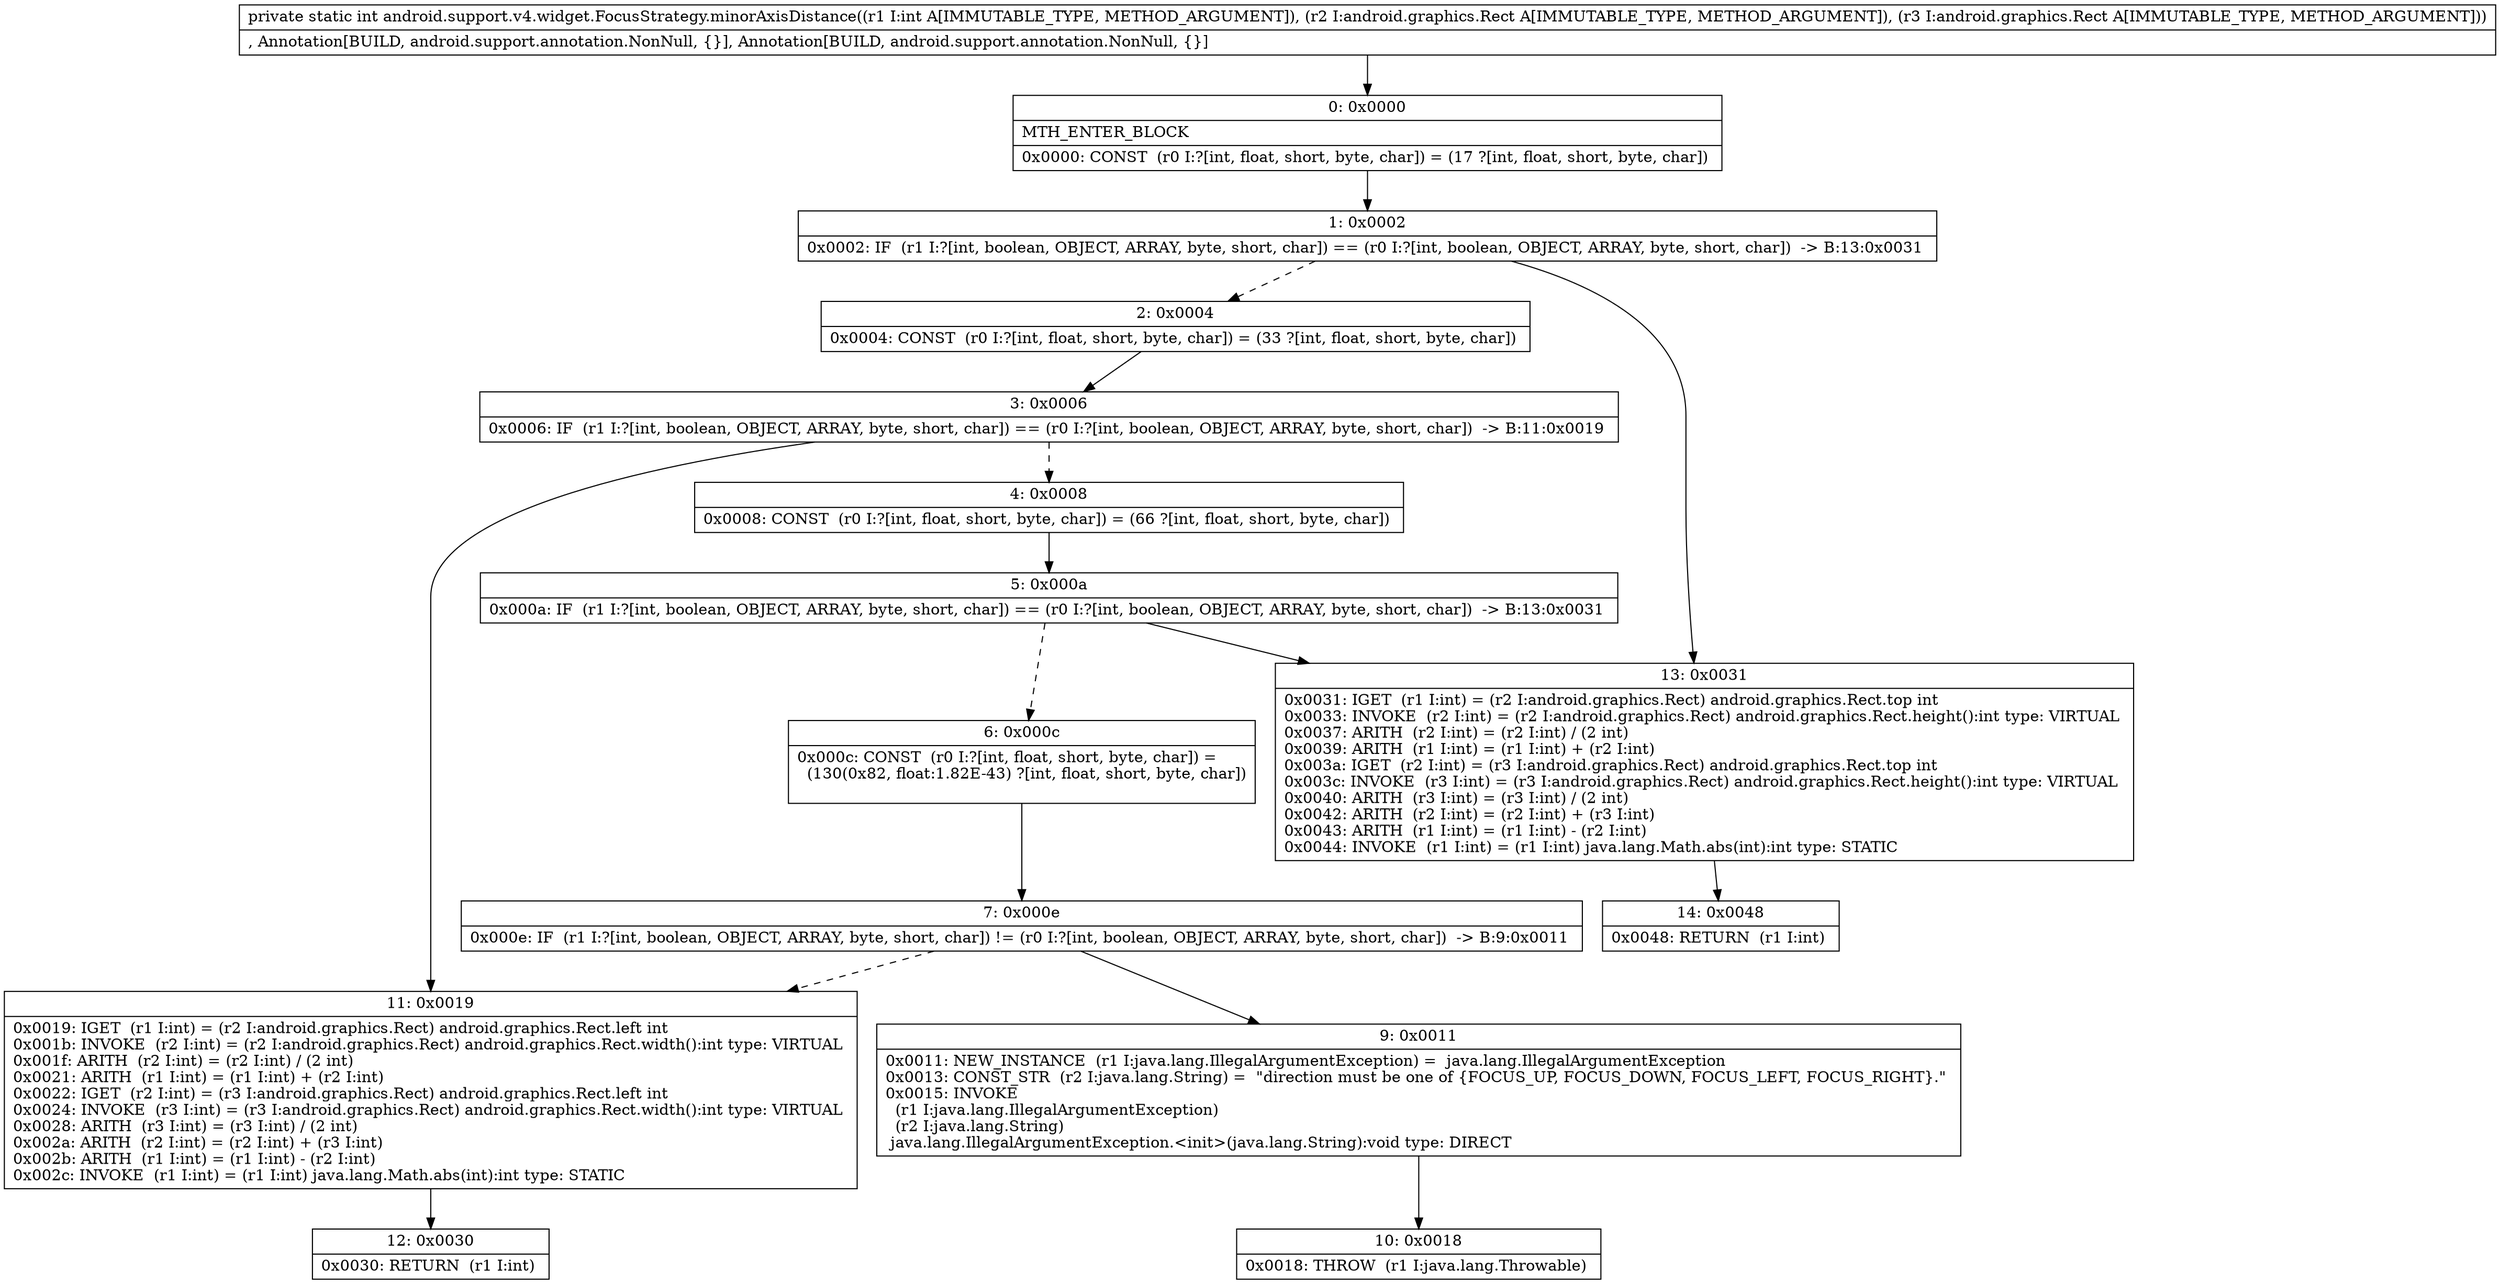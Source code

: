 digraph "CFG forandroid.support.v4.widget.FocusStrategy.minorAxisDistance(ILandroid\/graphics\/Rect;Landroid\/graphics\/Rect;)I" {
Node_0 [shape=record,label="{0\:\ 0x0000|MTH_ENTER_BLOCK\l|0x0000: CONST  (r0 I:?[int, float, short, byte, char]) = (17 ?[int, float, short, byte, char]) \l}"];
Node_1 [shape=record,label="{1\:\ 0x0002|0x0002: IF  (r1 I:?[int, boolean, OBJECT, ARRAY, byte, short, char]) == (r0 I:?[int, boolean, OBJECT, ARRAY, byte, short, char])  \-\> B:13:0x0031 \l}"];
Node_2 [shape=record,label="{2\:\ 0x0004|0x0004: CONST  (r0 I:?[int, float, short, byte, char]) = (33 ?[int, float, short, byte, char]) \l}"];
Node_3 [shape=record,label="{3\:\ 0x0006|0x0006: IF  (r1 I:?[int, boolean, OBJECT, ARRAY, byte, short, char]) == (r0 I:?[int, boolean, OBJECT, ARRAY, byte, short, char])  \-\> B:11:0x0019 \l}"];
Node_4 [shape=record,label="{4\:\ 0x0008|0x0008: CONST  (r0 I:?[int, float, short, byte, char]) = (66 ?[int, float, short, byte, char]) \l}"];
Node_5 [shape=record,label="{5\:\ 0x000a|0x000a: IF  (r1 I:?[int, boolean, OBJECT, ARRAY, byte, short, char]) == (r0 I:?[int, boolean, OBJECT, ARRAY, byte, short, char])  \-\> B:13:0x0031 \l}"];
Node_6 [shape=record,label="{6\:\ 0x000c|0x000c: CONST  (r0 I:?[int, float, short, byte, char]) = \l  (130(0x82, float:1.82E\-43) ?[int, float, short, byte, char])\l \l}"];
Node_7 [shape=record,label="{7\:\ 0x000e|0x000e: IF  (r1 I:?[int, boolean, OBJECT, ARRAY, byte, short, char]) != (r0 I:?[int, boolean, OBJECT, ARRAY, byte, short, char])  \-\> B:9:0x0011 \l}"];
Node_9 [shape=record,label="{9\:\ 0x0011|0x0011: NEW_INSTANCE  (r1 I:java.lang.IllegalArgumentException) =  java.lang.IllegalArgumentException \l0x0013: CONST_STR  (r2 I:java.lang.String) =  \"direction must be one of \{FOCUS_UP, FOCUS_DOWN, FOCUS_LEFT, FOCUS_RIGHT\}.\" \l0x0015: INVOKE  \l  (r1 I:java.lang.IllegalArgumentException)\l  (r2 I:java.lang.String)\l java.lang.IllegalArgumentException.\<init\>(java.lang.String):void type: DIRECT \l}"];
Node_10 [shape=record,label="{10\:\ 0x0018|0x0018: THROW  (r1 I:java.lang.Throwable) \l}"];
Node_11 [shape=record,label="{11\:\ 0x0019|0x0019: IGET  (r1 I:int) = (r2 I:android.graphics.Rect) android.graphics.Rect.left int \l0x001b: INVOKE  (r2 I:int) = (r2 I:android.graphics.Rect) android.graphics.Rect.width():int type: VIRTUAL \l0x001f: ARITH  (r2 I:int) = (r2 I:int) \/ (2 int) \l0x0021: ARITH  (r1 I:int) = (r1 I:int) + (r2 I:int) \l0x0022: IGET  (r2 I:int) = (r3 I:android.graphics.Rect) android.graphics.Rect.left int \l0x0024: INVOKE  (r3 I:int) = (r3 I:android.graphics.Rect) android.graphics.Rect.width():int type: VIRTUAL \l0x0028: ARITH  (r3 I:int) = (r3 I:int) \/ (2 int) \l0x002a: ARITH  (r2 I:int) = (r2 I:int) + (r3 I:int) \l0x002b: ARITH  (r1 I:int) = (r1 I:int) \- (r2 I:int) \l0x002c: INVOKE  (r1 I:int) = (r1 I:int) java.lang.Math.abs(int):int type: STATIC \l}"];
Node_12 [shape=record,label="{12\:\ 0x0030|0x0030: RETURN  (r1 I:int) \l}"];
Node_13 [shape=record,label="{13\:\ 0x0031|0x0031: IGET  (r1 I:int) = (r2 I:android.graphics.Rect) android.graphics.Rect.top int \l0x0033: INVOKE  (r2 I:int) = (r2 I:android.graphics.Rect) android.graphics.Rect.height():int type: VIRTUAL \l0x0037: ARITH  (r2 I:int) = (r2 I:int) \/ (2 int) \l0x0039: ARITH  (r1 I:int) = (r1 I:int) + (r2 I:int) \l0x003a: IGET  (r2 I:int) = (r3 I:android.graphics.Rect) android.graphics.Rect.top int \l0x003c: INVOKE  (r3 I:int) = (r3 I:android.graphics.Rect) android.graphics.Rect.height():int type: VIRTUAL \l0x0040: ARITH  (r3 I:int) = (r3 I:int) \/ (2 int) \l0x0042: ARITH  (r2 I:int) = (r2 I:int) + (r3 I:int) \l0x0043: ARITH  (r1 I:int) = (r1 I:int) \- (r2 I:int) \l0x0044: INVOKE  (r1 I:int) = (r1 I:int) java.lang.Math.abs(int):int type: STATIC \l}"];
Node_14 [shape=record,label="{14\:\ 0x0048|0x0048: RETURN  (r1 I:int) \l}"];
MethodNode[shape=record,label="{private static int android.support.v4.widget.FocusStrategy.minorAxisDistance((r1 I:int A[IMMUTABLE_TYPE, METHOD_ARGUMENT]), (r2 I:android.graphics.Rect A[IMMUTABLE_TYPE, METHOD_ARGUMENT]), (r3 I:android.graphics.Rect A[IMMUTABLE_TYPE, METHOD_ARGUMENT]))  | , Annotation[BUILD, android.support.annotation.NonNull, \{\}], Annotation[BUILD, android.support.annotation.NonNull, \{\}]\l}"];
MethodNode -> Node_0;
Node_0 -> Node_1;
Node_1 -> Node_2[style=dashed];
Node_1 -> Node_13;
Node_2 -> Node_3;
Node_3 -> Node_4[style=dashed];
Node_3 -> Node_11;
Node_4 -> Node_5;
Node_5 -> Node_6[style=dashed];
Node_5 -> Node_13;
Node_6 -> Node_7;
Node_7 -> Node_9;
Node_7 -> Node_11[style=dashed];
Node_9 -> Node_10;
Node_11 -> Node_12;
Node_13 -> Node_14;
}

